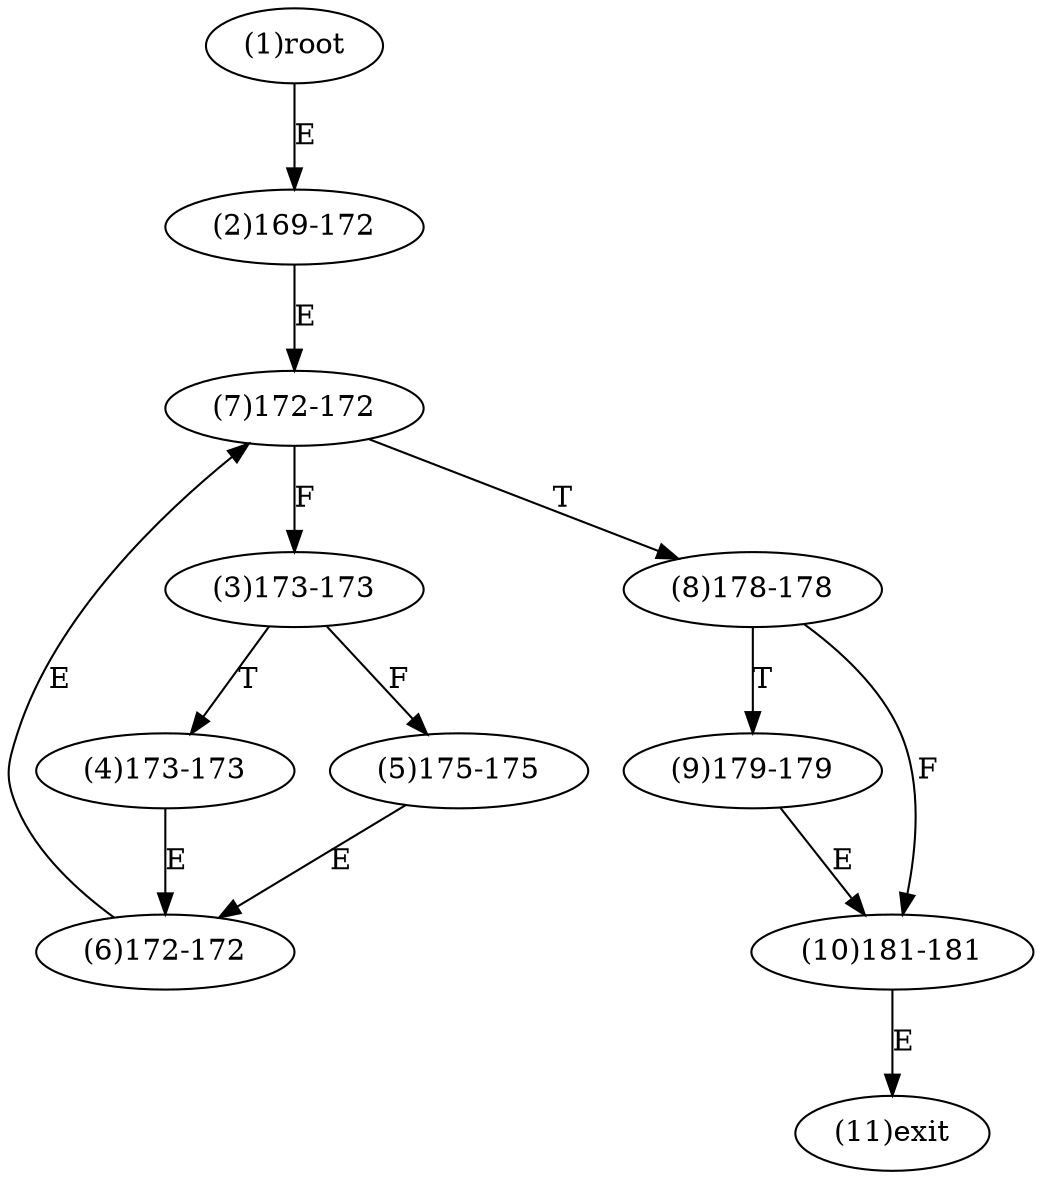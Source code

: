 digraph "" { 
1[ label="(1)root"];
2[ label="(2)169-172"];
3[ label="(3)173-173"];
4[ label="(4)173-173"];
5[ label="(5)175-175"];
6[ label="(6)172-172"];
7[ label="(7)172-172"];
8[ label="(8)178-178"];
9[ label="(9)179-179"];
10[ label="(10)181-181"];
11[ label="(11)exit"];
1->2[ label="E"];
2->7[ label="E"];
3->5[ label="F"];
3->4[ label="T"];
4->6[ label="E"];
5->6[ label="E"];
6->7[ label="E"];
7->3[ label="F"];
7->8[ label="T"];
8->10[ label="F"];
8->9[ label="T"];
9->10[ label="E"];
10->11[ label="E"];
}